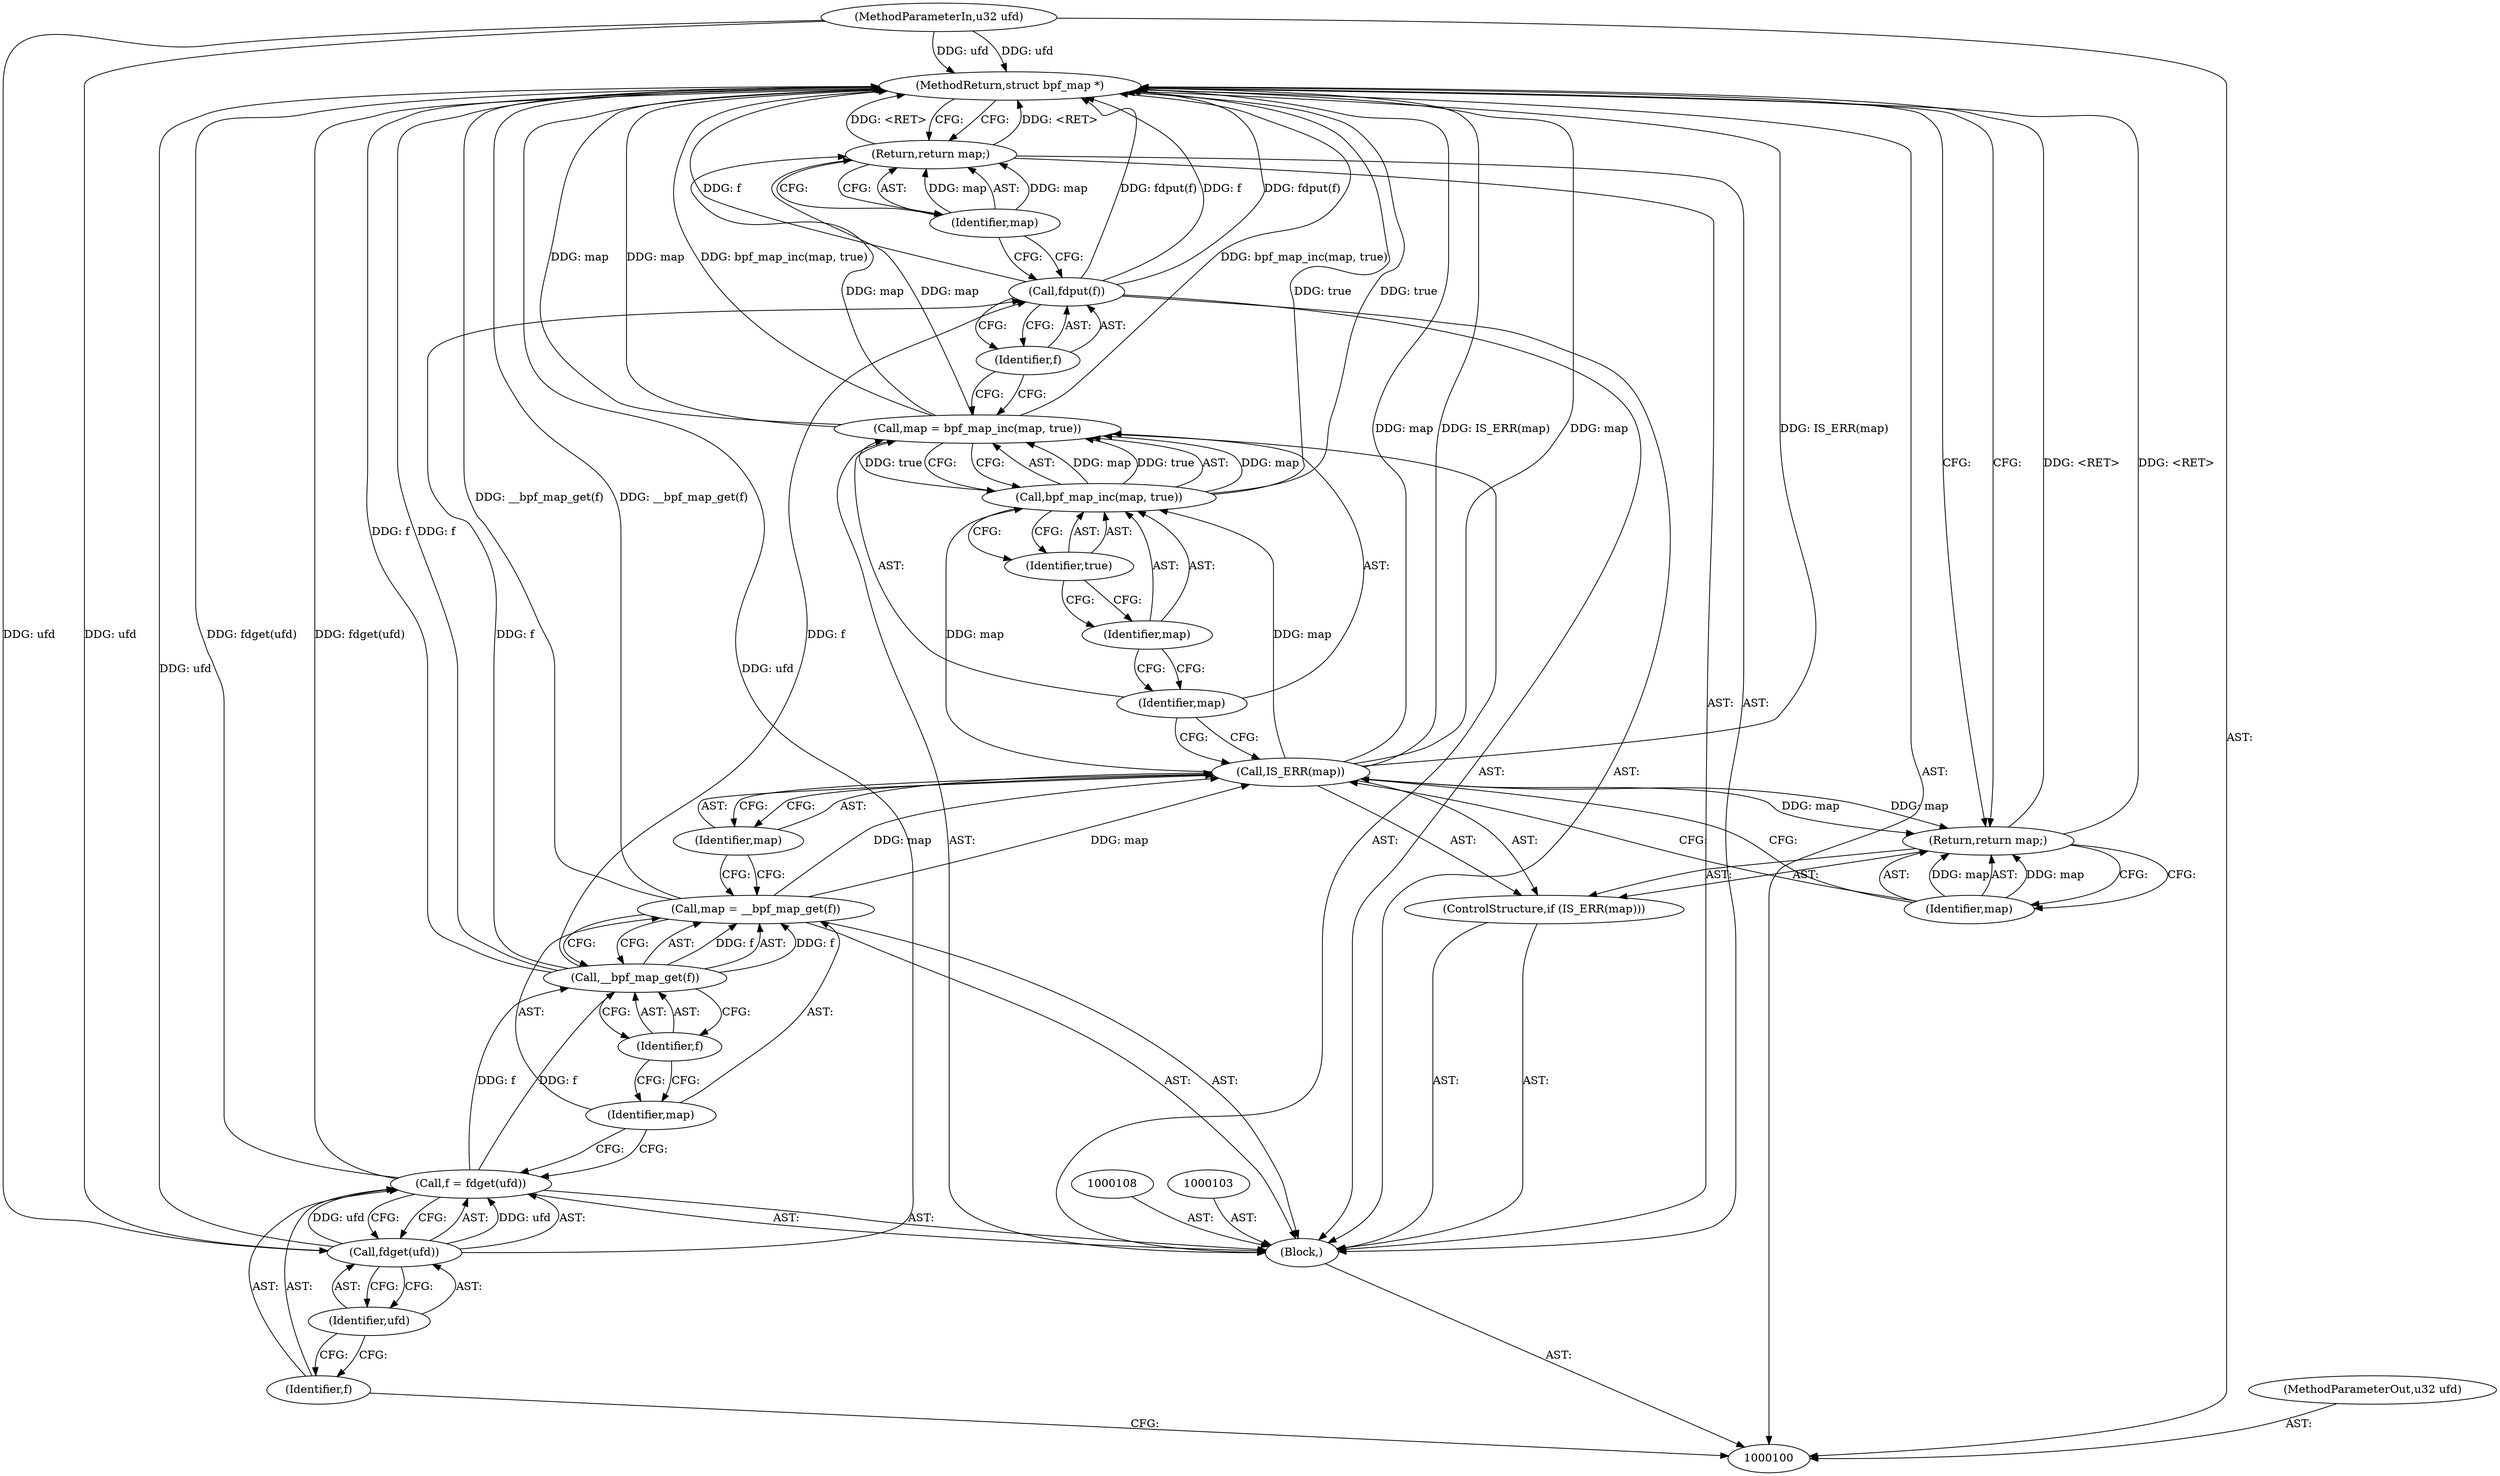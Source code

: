 digraph "0_linux_92117d8443bc5afacc8d5ba82e541946310f106e_1" {
"1000127" [label="(MethodReturn,struct bpf_map *)"];
"1000101" [label="(MethodParameterIn,u32 ufd)"];
"1000160" [label="(MethodParameterOut,u32 ufd)"];
"1000118" [label="(Call,map = bpf_map_inc(map, true))"];
"1000119" [label="(Identifier,map)"];
"1000121" [label="(Identifier,map)"];
"1000122" [label="(Identifier,true)"];
"1000120" [label="(Call,bpf_map_inc(map, true))"];
"1000123" [label="(Call,fdput(f))"];
"1000124" [label="(Identifier,f)"];
"1000125" [label="(Return,return map;)"];
"1000126" [label="(Identifier,map)"];
"1000102" [label="(Block,)"];
"1000104" [label="(Call,f = fdget(ufd))"];
"1000105" [label="(Identifier,f)"];
"1000106" [label="(Call,fdget(ufd))"];
"1000107" [label="(Identifier,ufd)"];
"1000109" [label="(Call,map = __bpf_map_get(f))"];
"1000110" [label="(Identifier,map)"];
"1000112" [label="(Identifier,f)"];
"1000111" [label="(Call,__bpf_map_get(f))"];
"1000115" [label="(Identifier,map)"];
"1000113" [label="(ControlStructure,if (IS_ERR(map)))"];
"1000114" [label="(Call,IS_ERR(map))"];
"1000117" [label="(Identifier,map)"];
"1000116" [label="(Return,return map;)"];
"1000127" -> "1000100"  [label="AST: "];
"1000127" -> "1000116"  [label="CFG: "];
"1000127" -> "1000125"  [label="CFG: "];
"1000106" -> "1000127"  [label="DDG: ufd"];
"1000114" -> "1000127"  [label="DDG: IS_ERR(map)"];
"1000114" -> "1000127"  [label="DDG: map"];
"1000123" -> "1000127"  [label="DDG: fdput(f)"];
"1000123" -> "1000127"  [label="DDG: f"];
"1000111" -> "1000127"  [label="DDG: f"];
"1000120" -> "1000127"  [label="DDG: true"];
"1000118" -> "1000127"  [label="DDG: map"];
"1000118" -> "1000127"  [label="DDG: bpf_map_inc(map, true)"];
"1000109" -> "1000127"  [label="DDG: __bpf_map_get(f)"];
"1000101" -> "1000127"  [label="DDG: ufd"];
"1000104" -> "1000127"  [label="DDG: fdget(ufd)"];
"1000116" -> "1000127"  [label="DDG: <RET>"];
"1000125" -> "1000127"  [label="DDG: <RET>"];
"1000101" -> "1000100"  [label="AST: "];
"1000101" -> "1000127"  [label="DDG: ufd"];
"1000101" -> "1000106"  [label="DDG: ufd"];
"1000160" -> "1000100"  [label="AST: "];
"1000118" -> "1000102"  [label="AST: "];
"1000118" -> "1000120"  [label="CFG: "];
"1000119" -> "1000118"  [label="AST: "];
"1000120" -> "1000118"  [label="AST: "];
"1000124" -> "1000118"  [label="CFG: "];
"1000118" -> "1000127"  [label="DDG: map"];
"1000118" -> "1000127"  [label="DDG: bpf_map_inc(map, true)"];
"1000120" -> "1000118"  [label="DDG: map"];
"1000120" -> "1000118"  [label="DDG: true"];
"1000118" -> "1000125"  [label="DDG: map"];
"1000119" -> "1000118"  [label="AST: "];
"1000119" -> "1000114"  [label="CFG: "];
"1000121" -> "1000119"  [label="CFG: "];
"1000121" -> "1000120"  [label="AST: "];
"1000121" -> "1000119"  [label="CFG: "];
"1000122" -> "1000121"  [label="CFG: "];
"1000122" -> "1000120"  [label="AST: "];
"1000122" -> "1000121"  [label="CFG: "];
"1000120" -> "1000122"  [label="CFG: "];
"1000120" -> "1000118"  [label="AST: "];
"1000120" -> "1000122"  [label="CFG: "];
"1000121" -> "1000120"  [label="AST: "];
"1000122" -> "1000120"  [label="AST: "];
"1000118" -> "1000120"  [label="CFG: "];
"1000120" -> "1000127"  [label="DDG: true"];
"1000120" -> "1000118"  [label="DDG: map"];
"1000120" -> "1000118"  [label="DDG: true"];
"1000114" -> "1000120"  [label="DDG: map"];
"1000123" -> "1000102"  [label="AST: "];
"1000123" -> "1000124"  [label="CFG: "];
"1000124" -> "1000123"  [label="AST: "];
"1000126" -> "1000123"  [label="CFG: "];
"1000123" -> "1000127"  [label="DDG: fdput(f)"];
"1000123" -> "1000127"  [label="DDG: f"];
"1000111" -> "1000123"  [label="DDG: f"];
"1000124" -> "1000123"  [label="AST: "];
"1000124" -> "1000118"  [label="CFG: "];
"1000123" -> "1000124"  [label="CFG: "];
"1000125" -> "1000102"  [label="AST: "];
"1000125" -> "1000126"  [label="CFG: "];
"1000126" -> "1000125"  [label="AST: "];
"1000127" -> "1000125"  [label="CFG: "];
"1000125" -> "1000127"  [label="DDG: <RET>"];
"1000126" -> "1000125"  [label="DDG: map"];
"1000118" -> "1000125"  [label="DDG: map"];
"1000126" -> "1000125"  [label="AST: "];
"1000126" -> "1000123"  [label="CFG: "];
"1000125" -> "1000126"  [label="CFG: "];
"1000126" -> "1000125"  [label="DDG: map"];
"1000102" -> "1000100"  [label="AST: "];
"1000103" -> "1000102"  [label="AST: "];
"1000104" -> "1000102"  [label="AST: "];
"1000108" -> "1000102"  [label="AST: "];
"1000109" -> "1000102"  [label="AST: "];
"1000113" -> "1000102"  [label="AST: "];
"1000118" -> "1000102"  [label="AST: "];
"1000123" -> "1000102"  [label="AST: "];
"1000125" -> "1000102"  [label="AST: "];
"1000104" -> "1000102"  [label="AST: "];
"1000104" -> "1000106"  [label="CFG: "];
"1000105" -> "1000104"  [label="AST: "];
"1000106" -> "1000104"  [label="AST: "];
"1000110" -> "1000104"  [label="CFG: "];
"1000104" -> "1000127"  [label="DDG: fdget(ufd)"];
"1000106" -> "1000104"  [label="DDG: ufd"];
"1000104" -> "1000111"  [label="DDG: f"];
"1000105" -> "1000104"  [label="AST: "];
"1000105" -> "1000100"  [label="CFG: "];
"1000107" -> "1000105"  [label="CFG: "];
"1000106" -> "1000104"  [label="AST: "];
"1000106" -> "1000107"  [label="CFG: "];
"1000107" -> "1000106"  [label="AST: "];
"1000104" -> "1000106"  [label="CFG: "];
"1000106" -> "1000127"  [label="DDG: ufd"];
"1000106" -> "1000104"  [label="DDG: ufd"];
"1000101" -> "1000106"  [label="DDG: ufd"];
"1000107" -> "1000106"  [label="AST: "];
"1000107" -> "1000105"  [label="CFG: "];
"1000106" -> "1000107"  [label="CFG: "];
"1000109" -> "1000102"  [label="AST: "];
"1000109" -> "1000111"  [label="CFG: "];
"1000110" -> "1000109"  [label="AST: "];
"1000111" -> "1000109"  [label="AST: "];
"1000115" -> "1000109"  [label="CFG: "];
"1000109" -> "1000127"  [label="DDG: __bpf_map_get(f)"];
"1000111" -> "1000109"  [label="DDG: f"];
"1000109" -> "1000114"  [label="DDG: map"];
"1000110" -> "1000109"  [label="AST: "];
"1000110" -> "1000104"  [label="CFG: "];
"1000112" -> "1000110"  [label="CFG: "];
"1000112" -> "1000111"  [label="AST: "];
"1000112" -> "1000110"  [label="CFG: "];
"1000111" -> "1000112"  [label="CFG: "];
"1000111" -> "1000109"  [label="AST: "];
"1000111" -> "1000112"  [label="CFG: "];
"1000112" -> "1000111"  [label="AST: "];
"1000109" -> "1000111"  [label="CFG: "];
"1000111" -> "1000127"  [label="DDG: f"];
"1000111" -> "1000109"  [label="DDG: f"];
"1000104" -> "1000111"  [label="DDG: f"];
"1000111" -> "1000123"  [label="DDG: f"];
"1000115" -> "1000114"  [label="AST: "];
"1000115" -> "1000109"  [label="CFG: "];
"1000114" -> "1000115"  [label="CFG: "];
"1000113" -> "1000102"  [label="AST: "];
"1000114" -> "1000113"  [label="AST: "];
"1000116" -> "1000113"  [label="AST: "];
"1000114" -> "1000113"  [label="AST: "];
"1000114" -> "1000115"  [label="CFG: "];
"1000115" -> "1000114"  [label="AST: "];
"1000117" -> "1000114"  [label="CFG: "];
"1000119" -> "1000114"  [label="CFG: "];
"1000114" -> "1000127"  [label="DDG: IS_ERR(map)"];
"1000114" -> "1000127"  [label="DDG: map"];
"1000109" -> "1000114"  [label="DDG: map"];
"1000114" -> "1000116"  [label="DDG: map"];
"1000114" -> "1000120"  [label="DDG: map"];
"1000117" -> "1000116"  [label="AST: "];
"1000117" -> "1000114"  [label="CFG: "];
"1000116" -> "1000117"  [label="CFG: "];
"1000117" -> "1000116"  [label="DDG: map"];
"1000116" -> "1000113"  [label="AST: "];
"1000116" -> "1000117"  [label="CFG: "];
"1000117" -> "1000116"  [label="AST: "];
"1000127" -> "1000116"  [label="CFG: "];
"1000116" -> "1000127"  [label="DDG: <RET>"];
"1000117" -> "1000116"  [label="DDG: map"];
"1000114" -> "1000116"  [label="DDG: map"];
}
